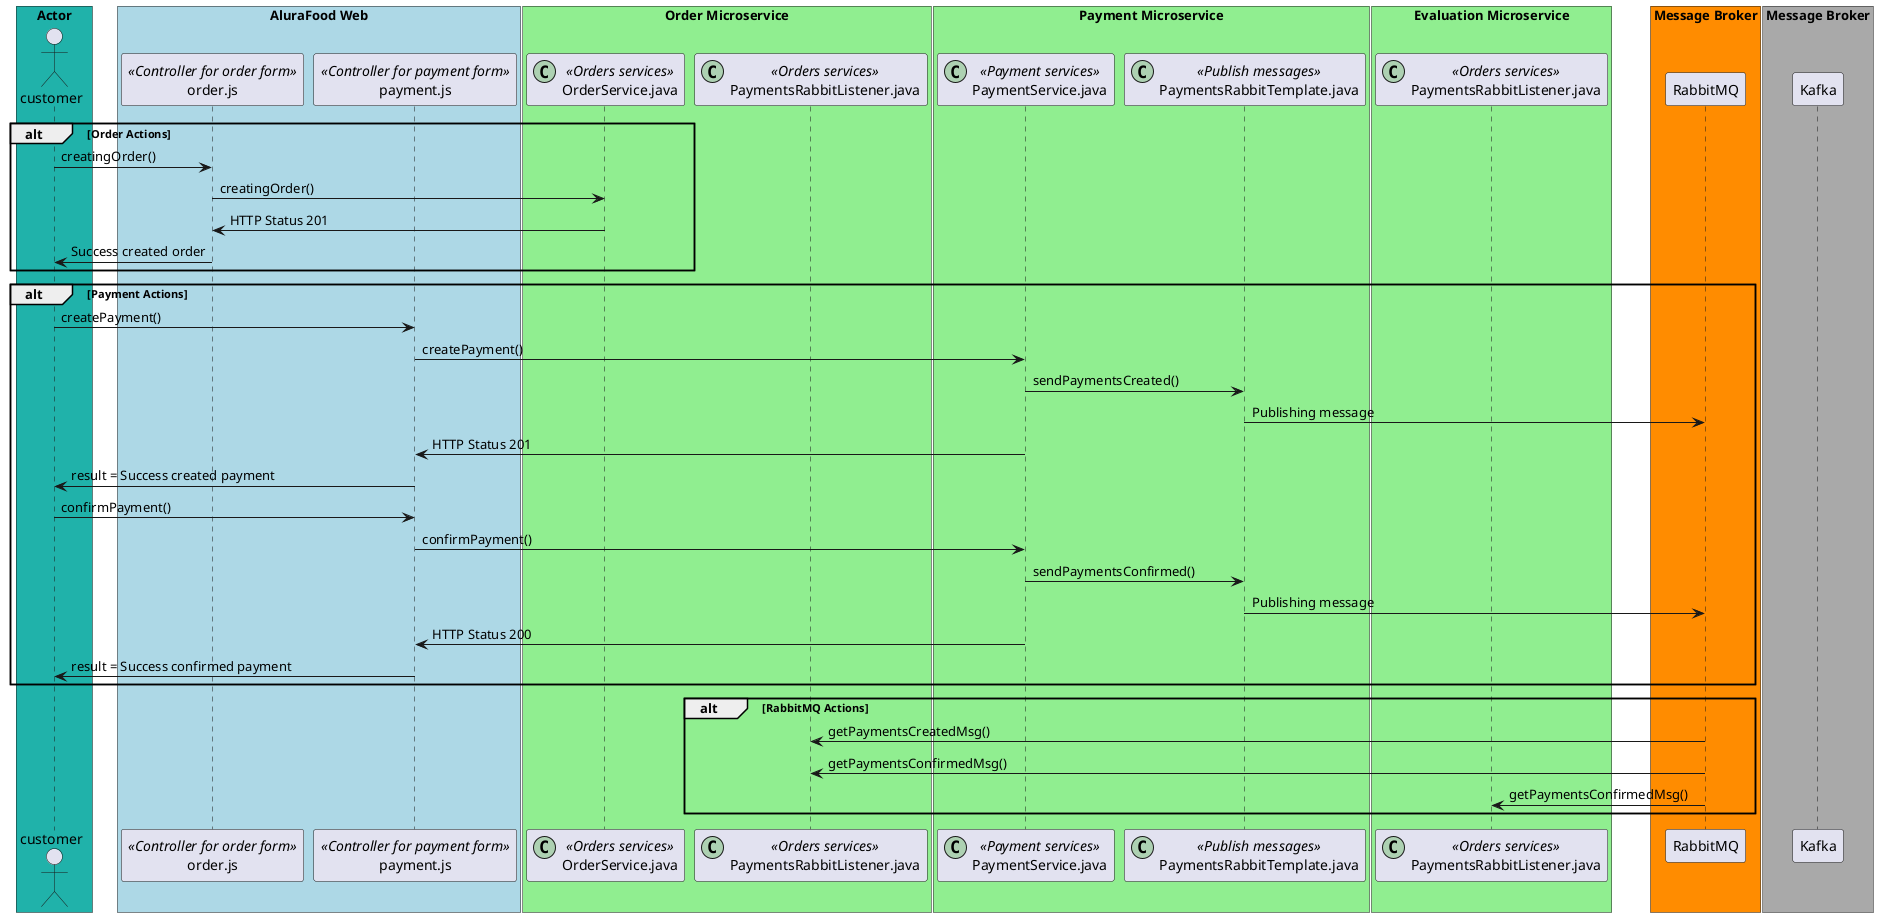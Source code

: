 @startuml

actor customer as user
participant "order.js" as orderForm <<Controller for order form>>
participant "payment.js" as paymentForm <<Controller for payment form>>
participant "OrderService.java" as orderService <<(C,#ADD1B2) Orders services>>
participant "PaymentsRabbitListener.java" as paymentsRabbitListenerOrder <<(C,#ADD1B2) Orders services>>
participant "PaymentsRabbitListener.java" as paymentsRabbitListenerEvaluation <<(C,#ADD1B2) Orders services>>
participant "PaymentService.java" as paymentService <<(C,#ADD1B2) Payment services>>
participant "PaymentsRabbitTemplate.java" as paymentsRabbitTemplate <<(C,#ADD1B2) Publish messages >>
participant "RabbitMQ" as rabbitMQ
participant "Kafka" as kafka

box "Actor" #LightSeaGreen
	actor user
end box

box "AluraFood Web" #LightBlue
	participant orderForm
	participant paymentForm
end box

box "Order Microservice" #LightGreen
	participant orderService
	participant paymentsRabbitListenerOrder
end box

box "Payment Microservice" #LightGreen
	participant paymentService
	participant paymentsRabbitTemplate
end box

box "Evaluation Microservice" #LightGreen
	participant paymentsRabbitListenerEvaluation
end box

box "Message Broker" #DarkOrange
	participant rabbitMQ
end box

box "Message Broker" #DarkGray
	participant kafka
end box

alt Order Actions
    user -> orderForm : creatingOrder()
    orderForm -> orderService : creatingOrder()
    orderService -> orderForm : HTTP Status 201
    orderForm -> user : Success created order
end alt

alt Payment Actions
    user -> paymentForm : createPayment()
    paymentForm -> paymentService : createPayment()
    paymentService -> paymentsRabbitTemplate : sendPaymentsCreated()
    paymentsRabbitTemplate -> rabbitMQ : Publishing message
    paymentService -> paymentForm : HTTP Status 201
    paymentForm -> user : result = Success created payment

    user -> paymentForm : confirmPayment()
    paymentForm -> paymentService : confirmPayment()
    paymentService -> paymentsRabbitTemplate : sendPaymentsConfirmed()
    paymentsRabbitTemplate -> rabbitMQ : Publishing message
    paymentService -> paymentForm : HTTP Status 200
    paymentForm -> user : result = Success confirmed payment
end alt

alt RabbitMQ Actions
    rabbitMQ -> paymentsRabbitListenerOrder : getPaymentsCreatedMsg()
    rabbitMQ -> paymentsRabbitListenerOrder : getPaymentsConfirmedMsg()
    rabbitMQ -> paymentsRabbitListenerEvaluation : getPaymentsConfirmedMsg()
end alt

@enduml